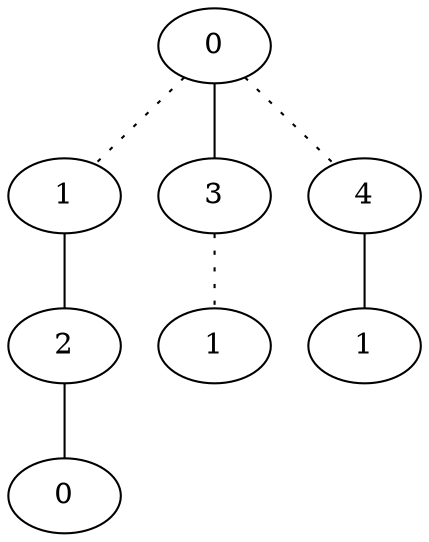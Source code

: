 graph {
a0[label=0];
a1[label=1];
a2[label=2];
a3[label=0];
a4[label=3];
a5[label=1];
a6[label=4];
a7[label=1];
a0 -- a1 [style=dotted];
a0 -- a4;
a0 -- a6 [style=dotted];
a1 -- a2;
a2 -- a3;
a4 -- a5 [style=dotted];
a6 -- a7;
}

